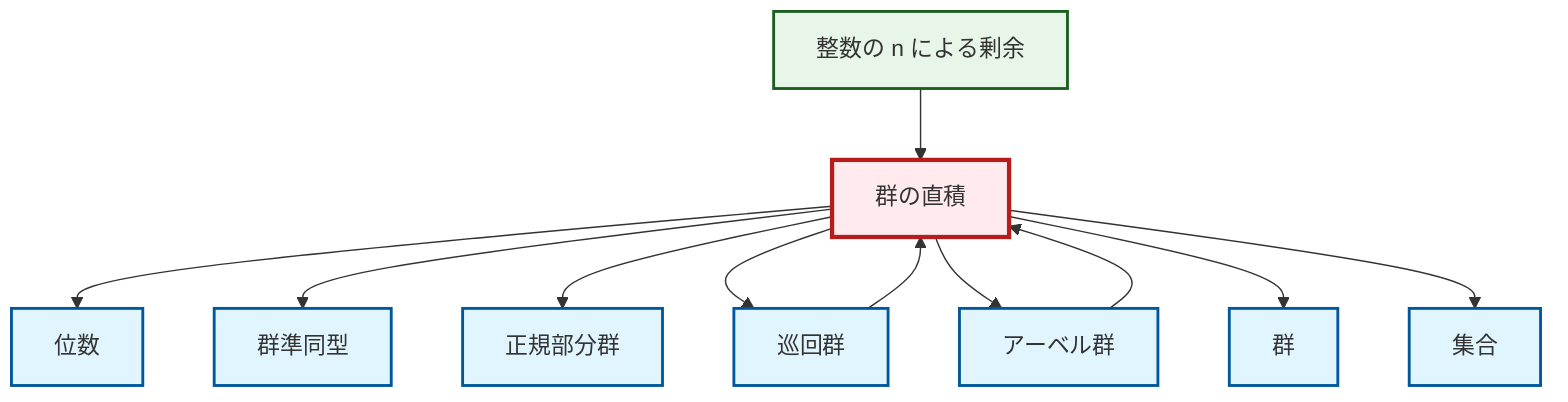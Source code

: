 graph TD
    classDef definition fill:#e1f5fe,stroke:#01579b,stroke-width:2px
    classDef theorem fill:#f3e5f5,stroke:#4a148c,stroke-width:2px
    classDef axiom fill:#fff3e0,stroke:#e65100,stroke-width:2px
    classDef example fill:#e8f5e9,stroke:#1b5e20,stroke-width:2px
    classDef current fill:#ffebee,stroke:#b71c1c,stroke-width:3px
    def-set["集合"]:::definition
    ex-quotient-integers-mod-n["整数の n による剰余"]:::example
    def-order["位数"]:::definition
    def-abelian-group["アーベル群"]:::definition
    def-group["群"]:::definition
    def-homomorphism["群準同型"]:::definition
    def-direct-product["群の直積"]:::definition
    def-normal-subgroup["正規部分群"]:::definition
    def-cyclic-group["巡回群"]:::definition
    def-direct-product --> def-order
    def-cyclic-group --> def-direct-product
    def-direct-product --> def-homomorphism
    def-direct-product --> def-normal-subgroup
    def-direct-product --> def-cyclic-group
    ex-quotient-integers-mod-n --> def-direct-product
    def-direct-product --> def-abelian-group
    def-abelian-group --> def-direct-product
    def-direct-product --> def-group
    def-direct-product --> def-set
    class def-direct-product current